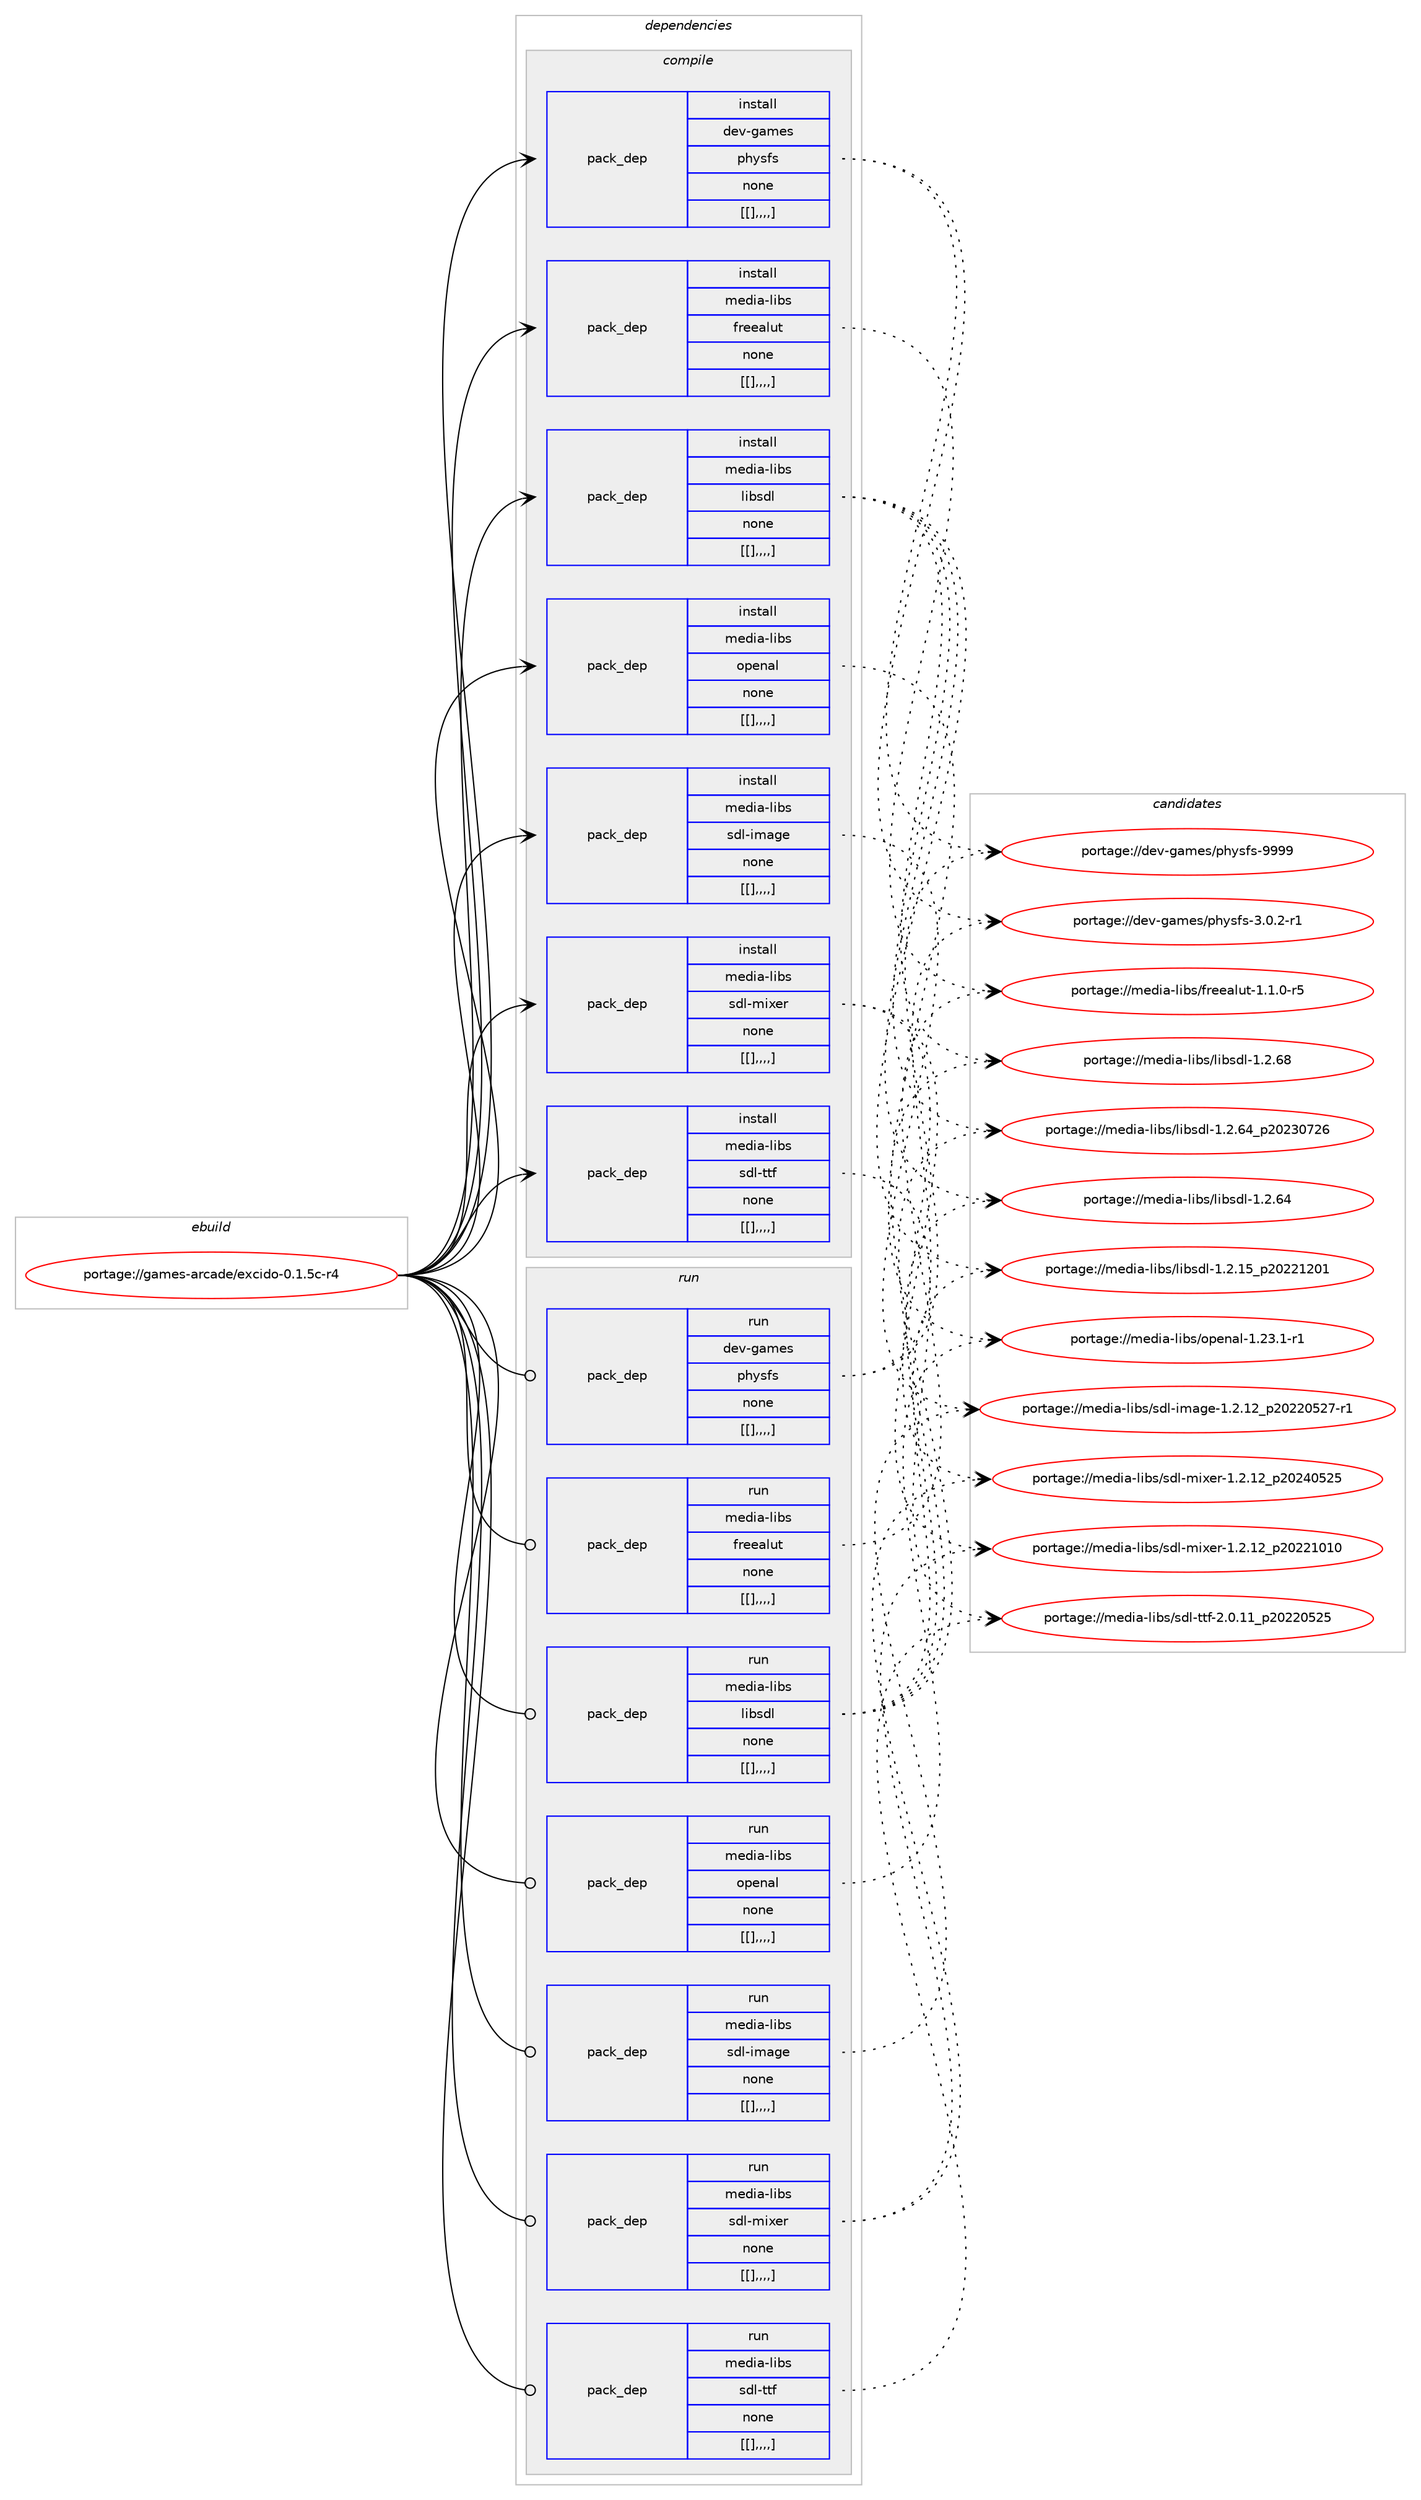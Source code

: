 digraph prolog {

# *************
# Graph options
# *************

newrank=true;
concentrate=true;
compound=true;
graph [rankdir=LR,fontname=Helvetica,fontsize=10,ranksep=1.5];#, ranksep=2.5, nodesep=0.2];
edge  [arrowhead=vee];
node  [fontname=Helvetica,fontsize=10];

# **********
# The ebuild
# **********

subgraph cluster_leftcol {
color=gray;
label=<<i>ebuild</i>>;
id [label="portage://games-arcade/excido-0.1.5c-r4", color=red, width=4, href="../games-arcade/excido-0.1.5c-r4.svg"];
}

# ****************
# The dependencies
# ****************

subgraph cluster_midcol {
color=gray;
label=<<i>dependencies</i>>;
subgraph cluster_compile {
fillcolor="#eeeeee";
style=filled;
label=<<i>compile</i>>;
subgraph pack162423 {
dependency228624 [label=<<TABLE BORDER="0" CELLBORDER="1" CELLSPACING="0" CELLPADDING="4" WIDTH="220"><TR><TD ROWSPAN="6" CELLPADDING="30">pack_dep</TD></TR><TR><TD WIDTH="110">install</TD></TR><TR><TD>dev-games</TD></TR><TR><TD>physfs</TD></TR><TR><TD>none</TD></TR><TR><TD>[[],,,,]</TD></TR></TABLE>>, shape=none, color=blue];
}
id:e -> dependency228624:w [weight=20,style="solid",arrowhead="vee"];
subgraph pack162424 {
dependency228625 [label=<<TABLE BORDER="0" CELLBORDER="1" CELLSPACING="0" CELLPADDING="4" WIDTH="220"><TR><TD ROWSPAN="6" CELLPADDING="30">pack_dep</TD></TR><TR><TD WIDTH="110">install</TD></TR><TR><TD>media-libs</TD></TR><TR><TD>freealut</TD></TR><TR><TD>none</TD></TR><TR><TD>[[],,,,]</TD></TR></TABLE>>, shape=none, color=blue];
}
id:e -> dependency228625:w [weight=20,style="solid",arrowhead="vee"];
subgraph pack162425 {
dependency228626 [label=<<TABLE BORDER="0" CELLBORDER="1" CELLSPACING="0" CELLPADDING="4" WIDTH="220"><TR><TD ROWSPAN="6" CELLPADDING="30">pack_dep</TD></TR><TR><TD WIDTH="110">install</TD></TR><TR><TD>media-libs</TD></TR><TR><TD>libsdl</TD></TR><TR><TD>none</TD></TR><TR><TD>[[],,,,]</TD></TR></TABLE>>, shape=none, color=blue];
}
id:e -> dependency228626:w [weight=20,style="solid",arrowhead="vee"];
subgraph pack162426 {
dependency228627 [label=<<TABLE BORDER="0" CELLBORDER="1" CELLSPACING="0" CELLPADDING="4" WIDTH="220"><TR><TD ROWSPAN="6" CELLPADDING="30">pack_dep</TD></TR><TR><TD WIDTH="110">install</TD></TR><TR><TD>media-libs</TD></TR><TR><TD>openal</TD></TR><TR><TD>none</TD></TR><TR><TD>[[],,,,]</TD></TR></TABLE>>, shape=none, color=blue];
}
id:e -> dependency228627:w [weight=20,style="solid",arrowhead="vee"];
subgraph pack162427 {
dependency228628 [label=<<TABLE BORDER="0" CELLBORDER="1" CELLSPACING="0" CELLPADDING="4" WIDTH="220"><TR><TD ROWSPAN="6" CELLPADDING="30">pack_dep</TD></TR><TR><TD WIDTH="110">install</TD></TR><TR><TD>media-libs</TD></TR><TR><TD>sdl-image</TD></TR><TR><TD>none</TD></TR><TR><TD>[[],,,,]</TD></TR></TABLE>>, shape=none, color=blue];
}
id:e -> dependency228628:w [weight=20,style="solid",arrowhead="vee"];
subgraph pack162428 {
dependency228629 [label=<<TABLE BORDER="0" CELLBORDER="1" CELLSPACING="0" CELLPADDING="4" WIDTH="220"><TR><TD ROWSPAN="6" CELLPADDING="30">pack_dep</TD></TR><TR><TD WIDTH="110">install</TD></TR><TR><TD>media-libs</TD></TR><TR><TD>sdl-mixer</TD></TR><TR><TD>none</TD></TR><TR><TD>[[],,,,]</TD></TR></TABLE>>, shape=none, color=blue];
}
id:e -> dependency228629:w [weight=20,style="solid",arrowhead="vee"];
subgraph pack162429 {
dependency228630 [label=<<TABLE BORDER="0" CELLBORDER="1" CELLSPACING="0" CELLPADDING="4" WIDTH="220"><TR><TD ROWSPAN="6" CELLPADDING="30">pack_dep</TD></TR><TR><TD WIDTH="110">install</TD></TR><TR><TD>media-libs</TD></TR><TR><TD>sdl-ttf</TD></TR><TR><TD>none</TD></TR><TR><TD>[[],,,,]</TD></TR></TABLE>>, shape=none, color=blue];
}
id:e -> dependency228630:w [weight=20,style="solid",arrowhead="vee"];
}
subgraph cluster_compileandrun {
fillcolor="#eeeeee";
style=filled;
label=<<i>compile and run</i>>;
}
subgraph cluster_run {
fillcolor="#eeeeee";
style=filled;
label=<<i>run</i>>;
subgraph pack162430 {
dependency228631 [label=<<TABLE BORDER="0" CELLBORDER="1" CELLSPACING="0" CELLPADDING="4" WIDTH="220"><TR><TD ROWSPAN="6" CELLPADDING="30">pack_dep</TD></TR><TR><TD WIDTH="110">run</TD></TR><TR><TD>dev-games</TD></TR><TR><TD>physfs</TD></TR><TR><TD>none</TD></TR><TR><TD>[[],,,,]</TD></TR></TABLE>>, shape=none, color=blue];
}
id:e -> dependency228631:w [weight=20,style="solid",arrowhead="odot"];
subgraph pack162431 {
dependency228632 [label=<<TABLE BORDER="0" CELLBORDER="1" CELLSPACING="0" CELLPADDING="4" WIDTH="220"><TR><TD ROWSPAN="6" CELLPADDING="30">pack_dep</TD></TR><TR><TD WIDTH="110">run</TD></TR><TR><TD>media-libs</TD></TR><TR><TD>freealut</TD></TR><TR><TD>none</TD></TR><TR><TD>[[],,,,]</TD></TR></TABLE>>, shape=none, color=blue];
}
id:e -> dependency228632:w [weight=20,style="solid",arrowhead="odot"];
subgraph pack162432 {
dependency228633 [label=<<TABLE BORDER="0" CELLBORDER="1" CELLSPACING="0" CELLPADDING="4" WIDTH="220"><TR><TD ROWSPAN="6" CELLPADDING="30">pack_dep</TD></TR><TR><TD WIDTH="110">run</TD></TR><TR><TD>media-libs</TD></TR><TR><TD>libsdl</TD></TR><TR><TD>none</TD></TR><TR><TD>[[],,,,]</TD></TR></TABLE>>, shape=none, color=blue];
}
id:e -> dependency228633:w [weight=20,style="solid",arrowhead="odot"];
subgraph pack162433 {
dependency228634 [label=<<TABLE BORDER="0" CELLBORDER="1" CELLSPACING="0" CELLPADDING="4" WIDTH="220"><TR><TD ROWSPAN="6" CELLPADDING="30">pack_dep</TD></TR><TR><TD WIDTH="110">run</TD></TR><TR><TD>media-libs</TD></TR><TR><TD>openal</TD></TR><TR><TD>none</TD></TR><TR><TD>[[],,,,]</TD></TR></TABLE>>, shape=none, color=blue];
}
id:e -> dependency228634:w [weight=20,style="solid",arrowhead="odot"];
subgraph pack162434 {
dependency228635 [label=<<TABLE BORDER="0" CELLBORDER="1" CELLSPACING="0" CELLPADDING="4" WIDTH="220"><TR><TD ROWSPAN="6" CELLPADDING="30">pack_dep</TD></TR><TR><TD WIDTH="110">run</TD></TR><TR><TD>media-libs</TD></TR><TR><TD>sdl-image</TD></TR><TR><TD>none</TD></TR><TR><TD>[[],,,,]</TD></TR></TABLE>>, shape=none, color=blue];
}
id:e -> dependency228635:w [weight=20,style="solid",arrowhead="odot"];
subgraph pack162435 {
dependency228636 [label=<<TABLE BORDER="0" CELLBORDER="1" CELLSPACING="0" CELLPADDING="4" WIDTH="220"><TR><TD ROWSPAN="6" CELLPADDING="30">pack_dep</TD></TR><TR><TD WIDTH="110">run</TD></TR><TR><TD>media-libs</TD></TR><TR><TD>sdl-mixer</TD></TR><TR><TD>none</TD></TR><TR><TD>[[],,,,]</TD></TR></TABLE>>, shape=none, color=blue];
}
id:e -> dependency228636:w [weight=20,style="solid",arrowhead="odot"];
subgraph pack162436 {
dependency228637 [label=<<TABLE BORDER="0" CELLBORDER="1" CELLSPACING="0" CELLPADDING="4" WIDTH="220"><TR><TD ROWSPAN="6" CELLPADDING="30">pack_dep</TD></TR><TR><TD WIDTH="110">run</TD></TR><TR><TD>media-libs</TD></TR><TR><TD>sdl-ttf</TD></TR><TR><TD>none</TD></TR><TR><TD>[[],,,,]</TD></TR></TABLE>>, shape=none, color=blue];
}
id:e -> dependency228637:w [weight=20,style="solid",arrowhead="odot"];
}
}

# **************
# The candidates
# **************

subgraph cluster_choices {
rank=same;
color=gray;
label=<<i>candidates</i>>;

subgraph choice162423 {
color=black;
nodesep=1;
choice1001011184510397109101115471121041211151021154557575757 [label="portage://dev-games/physfs-9999", color=red, width=4,href="../dev-games/physfs-9999.svg"];
choice1001011184510397109101115471121041211151021154551464846504511449 [label="portage://dev-games/physfs-3.0.2-r1", color=red, width=4,href="../dev-games/physfs-3.0.2-r1.svg"];
dependency228624:e -> choice1001011184510397109101115471121041211151021154557575757:w [style=dotted,weight="100"];
dependency228624:e -> choice1001011184510397109101115471121041211151021154551464846504511449:w [style=dotted,weight="100"];
}
subgraph choice162424 {
color=black;
nodesep=1;
choice10910110010597451081059811547102114101101971081171164549464946484511453 [label="portage://media-libs/freealut-1.1.0-r5", color=red, width=4,href="../media-libs/freealut-1.1.0-r5.svg"];
dependency228625:e -> choice10910110010597451081059811547102114101101971081171164549464946484511453:w [style=dotted,weight="100"];
}
subgraph choice162425 {
color=black;
nodesep=1;
choice109101100105974510810598115471081059811510010845494650465456 [label="portage://media-libs/libsdl-1.2.68", color=red, width=4,href="../media-libs/libsdl-1.2.68.svg"];
choice109101100105974510810598115471081059811510010845494650465452951125048505148555054 [label="portage://media-libs/libsdl-1.2.64_p20230726", color=red, width=4,href="../media-libs/libsdl-1.2.64_p20230726.svg"];
choice109101100105974510810598115471081059811510010845494650465452 [label="portage://media-libs/libsdl-1.2.64", color=red, width=4,href="../media-libs/libsdl-1.2.64.svg"];
choice109101100105974510810598115471081059811510010845494650464953951125048505049504849 [label="portage://media-libs/libsdl-1.2.15_p20221201", color=red, width=4,href="../media-libs/libsdl-1.2.15_p20221201.svg"];
dependency228626:e -> choice109101100105974510810598115471081059811510010845494650465456:w [style=dotted,weight="100"];
dependency228626:e -> choice109101100105974510810598115471081059811510010845494650465452951125048505148555054:w [style=dotted,weight="100"];
dependency228626:e -> choice109101100105974510810598115471081059811510010845494650465452:w [style=dotted,weight="100"];
dependency228626:e -> choice109101100105974510810598115471081059811510010845494650464953951125048505049504849:w [style=dotted,weight="100"];
}
subgraph choice162426 {
color=black;
nodesep=1;
choice1091011001059745108105981154711111210111097108454946505146494511449 [label="portage://media-libs/openal-1.23.1-r1", color=red, width=4,href="../media-libs/openal-1.23.1-r1.svg"];
dependency228627:e -> choice1091011001059745108105981154711111210111097108454946505146494511449:w [style=dotted,weight="100"];
}
subgraph choice162427 {
color=black;
nodesep=1;
choice109101100105974510810598115471151001084510510997103101454946504649509511250485050485350554511449 [label="portage://media-libs/sdl-image-1.2.12_p20220527-r1", color=red, width=4,href="../media-libs/sdl-image-1.2.12_p20220527-r1.svg"];
dependency228628:e -> choice109101100105974510810598115471151001084510510997103101454946504649509511250485050485350554511449:w [style=dotted,weight="100"];
}
subgraph choice162428 {
color=black;
nodesep=1;
choice109101100105974510810598115471151001084510910512010111445494650464950951125048505248535053 [label="portage://media-libs/sdl-mixer-1.2.12_p20240525", color=red, width=4,href="../media-libs/sdl-mixer-1.2.12_p20240525.svg"];
choice109101100105974510810598115471151001084510910512010111445494650464950951125048505049484948 [label="portage://media-libs/sdl-mixer-1.2.12_p20221010", color=red, width=4,href="../media-libs/sdl-mixer-1.2.12_p20221010.svg"];
dependency228629:e -> choice109101100105974510810598115471151001084510910512010111445494650464950951125048505248535053:w [style=dotted,weight="100"];
dependency228629:e -> choice109101100105974510810598115471151001084510910512010111445494650464950951125048505049484948:w [style=dotted,weight="100"];
}
subgraph choice162429 {
color=black;
nodesep=1;
choice109101100105974510810598115471151001084511611610245504648464949951125048505048535053 [label="portage://media-libs/sdl-ttf-2.0.11_p20220525", color=red, width=4,href="../media-libs/sdl-ttf-2.0.11_p20220525.svg"];
dependency228630:e -> choice109101100105974510810598115471151001084511611610245504648464949951125048505048535053:w [style=dotted,weight="100"];
}
subgraph choice162430 {
color=black;
nodesep=1;
choice1001011184510397109101115471121041211151021154557575757 [label="portage://dev-games/physfs-9999", color=red, width=4,href="../dev-games/physfs-9999.svg"];
choice1001011184510397109101115471121041211151021154551464846504511449 [label="portage://dev-games/physfs-3.0.2-r1", color=red, width=4,href="../dev-games/physfs-3.0.2-r1.svg"];
dependency228631:e -> choice1001011184510397109101115471121041211151021154557575757:w [style=dotted,weight="100"];
dependency228631:e -> choice1001011184510397109101115471121041211151021154551464846504511449:w [style=dotted,weight="100"];
}
subgraph choice162431 {
color=black;
nodesep=1;
choice10910110010597451081059811547102114101101971081171164549464946484511453 [label="portage://media-libs/freealut-1.1.0-r5", color=red, width=4,href="../media-libs/freealut-1.1.0-r5.svg"];
dependency228632:e -> choice10910110010597451081059811547102114101101971081171164549464946484511453:w [style=dotted,weight="100"];
}
subgraph choice162432 {
color=black;
nodesep=1;
choice109101100105974510810598115471081059811510010845494650465456 [label="portage://media-libs/libsdl-1.2.68", color=red, width=4,href="../media-libs/libsdl-1.2.68.svg"];
choice109101100105974510810598115471081059811510010845494650465452951125048505148555054 [label="portage://media-libs/libsdl-1.2.64_p20230726", color=red, width=4,href="../media-libs/libsdl-1.2.64_p20230726.svg"];
choice109101100105974510810598115471081059811510010845494650465452 [label="portage://media-libs/libsdl-1.2.64", color=red, width=4,href="../media-libs/libsdl-1.2.64.svg"];
choice109101100105974510810598115471081059811510010845494650464953951125048505049504849 [label="portage://media-libs/libsdl-1.2.15_p20221201", color=red, width=4,href="../media-libs/libsdl-1.2.15_p20221201.svg"];
dependency228633:e -> choice109101100105974510810598115471081059811510010845494650465456:w [style=dotted,weight="100"];
dependency228633:e -> choice109101100105974510810598115471081059811510010845494650465452951125048505148555054:w [style=dotted,weight="100"];
dependency228633:e -> choice109101100105974510810598115471081059811510010845494650465452:w [style=dotted,weight="100"];
dependency228633:e -> choice109101100105974510810598115471081059811510010845494650464953951125048505049504849:w [style=dotted,weight="100"];
}
subgraph choice162433 {
color=black;
nodesep=1;
choice1091011001059745108105981154711111210111097108454946505146494511449 [label="portage://media-libs/openal-1.23.1-r1", color=red, width=4,href="../media-libs/openal-1.23.1-r1.svg"];
dependency228634:e -> choice1091011001059745108105981154711111210111097108454946505146494511449:w [style=dotted,weight="100"];
}
subgraph choice162434 {
color=black;
nodesep=1;
choice109101100105974510810598115471151001084510510997103101454946504649509511250485050485350554511449 [label="portage://media-libs/sdl-image-1.2.12_p20220527-r1", color=red, width=4,href="../media-libs/sdl-image-1.2.12_p20220527-r1.svg"];
dependency228635:e -> choice109101100105974510810598115471151001084510510997103101454946504649509511250485050485350554511449:w [style=dotted,weight="100"];
}
subgraph choice162435 {
color=black;
nodesep=1;
choice109101100105974510810598115471151001084510910512010111445494650464950951125048505248535053 [label="portage://media-libs/sdl-mixer-1.2.12_p20240525", color=red, width=4,href="../media-libs/sdl-mixer-1.2.12_p20240525.svg"];
choice109101100105974510810598115471151001084510910512010111445494650464950951125048505049484948 [label="portage://media-libs/sdl-mixer-1.2.12_p20221010", color=red, width=4,href="../media-libs/sdl-mixer-1.2.12_p20221010.svg"];
dependency228636:e -> choice109101100105974510810598115471151001084510910512010111445494650464950951125048505248535053:w [style=dotted,weight="100"];
dependency228636:e -> choice109101100105974510810598115471151001084510910512010111445494650464950951125048505049484948:w [style=dotted,weight="100"];
}
subgraph choice162436 {
color=black;
nodesep=1;
choice109101100105974510810598115471151001084511611610245504648464949951125048505048535053 [label="portage://media-libs/sdl-ttf-2.0.11_p20220525", color=red, width=4,href="../media-libs/sdl-ttf-2.0.11_p20220525.svg"];
dependency228637:e -> choice109101100105974510810598115471151001084511611610245504648464949951125048505048535053:w [style=dotted,weight="100"];
}
}

}
